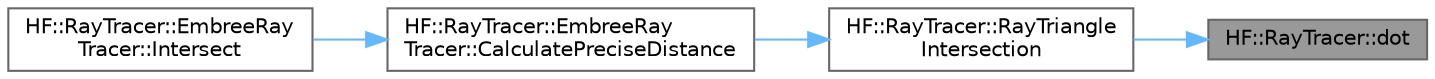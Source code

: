 digraph "HF::RayTracer::dot"
{
 // LATEX_PDF_SIZE
  bgcolor="transparent";
  edge [fontname=Helvetica,fontsize=10,labelfontname=Helvetica,labelfontsize=10];
  node [fontname=Helvetica,fontsize=10,shape=box,height=0.2,width=0.4];
  rankdir="RL";
  Node1 [label="HF::RayTracer::dot",height=0.2,width=0.4,color="gray40", fillcolor="grey60", style="filled", fontcolor="black",tooltip=" "];
  Node1 -> Node2 [dir="back",color="steelblue1",style="solid"];
  Node2 [label="HF::RayTracer::RayTriangle\lIntersection",height=0.2,width=0.4,color="grey40", fillcolor="white", style="filled",URL="$a00464.html#a9498ae7ffabd8c5bca4026374ac862e9",tooltip="Determine the distance between a ray's origin and it's point of intersection with a triangle."];
  Node2 -> Node3 [dir="back",color="steelblue1",style="solid"];
  Node3 [label="HF::RayTracer::EmbreeRay\lTracer::CalculatePreciseDistance",height=0.2,width=0.4,color="grey40", fillcolor="white", style="filled",URL="$a01411.html#a28032c693ac330c5b11bc2a877b04c75",tooltip="Calculate the distance from origin to the point of intersection using an algorithm with higher precis..."];
  Node3 -> Node4 [dir="back",color="steelblue1",style="solid"];
  Node4 [label="HF::RayTracer::EmbreeRay\lTracer::Intersect",height=0.2,width=0.4,color="grey40", fillcolor="white", style="filled",URL="$a01411.html#af37604ed6d68c27bb9224afd795cab18",tooltip="Cast a ray from origin in direction."];
}
